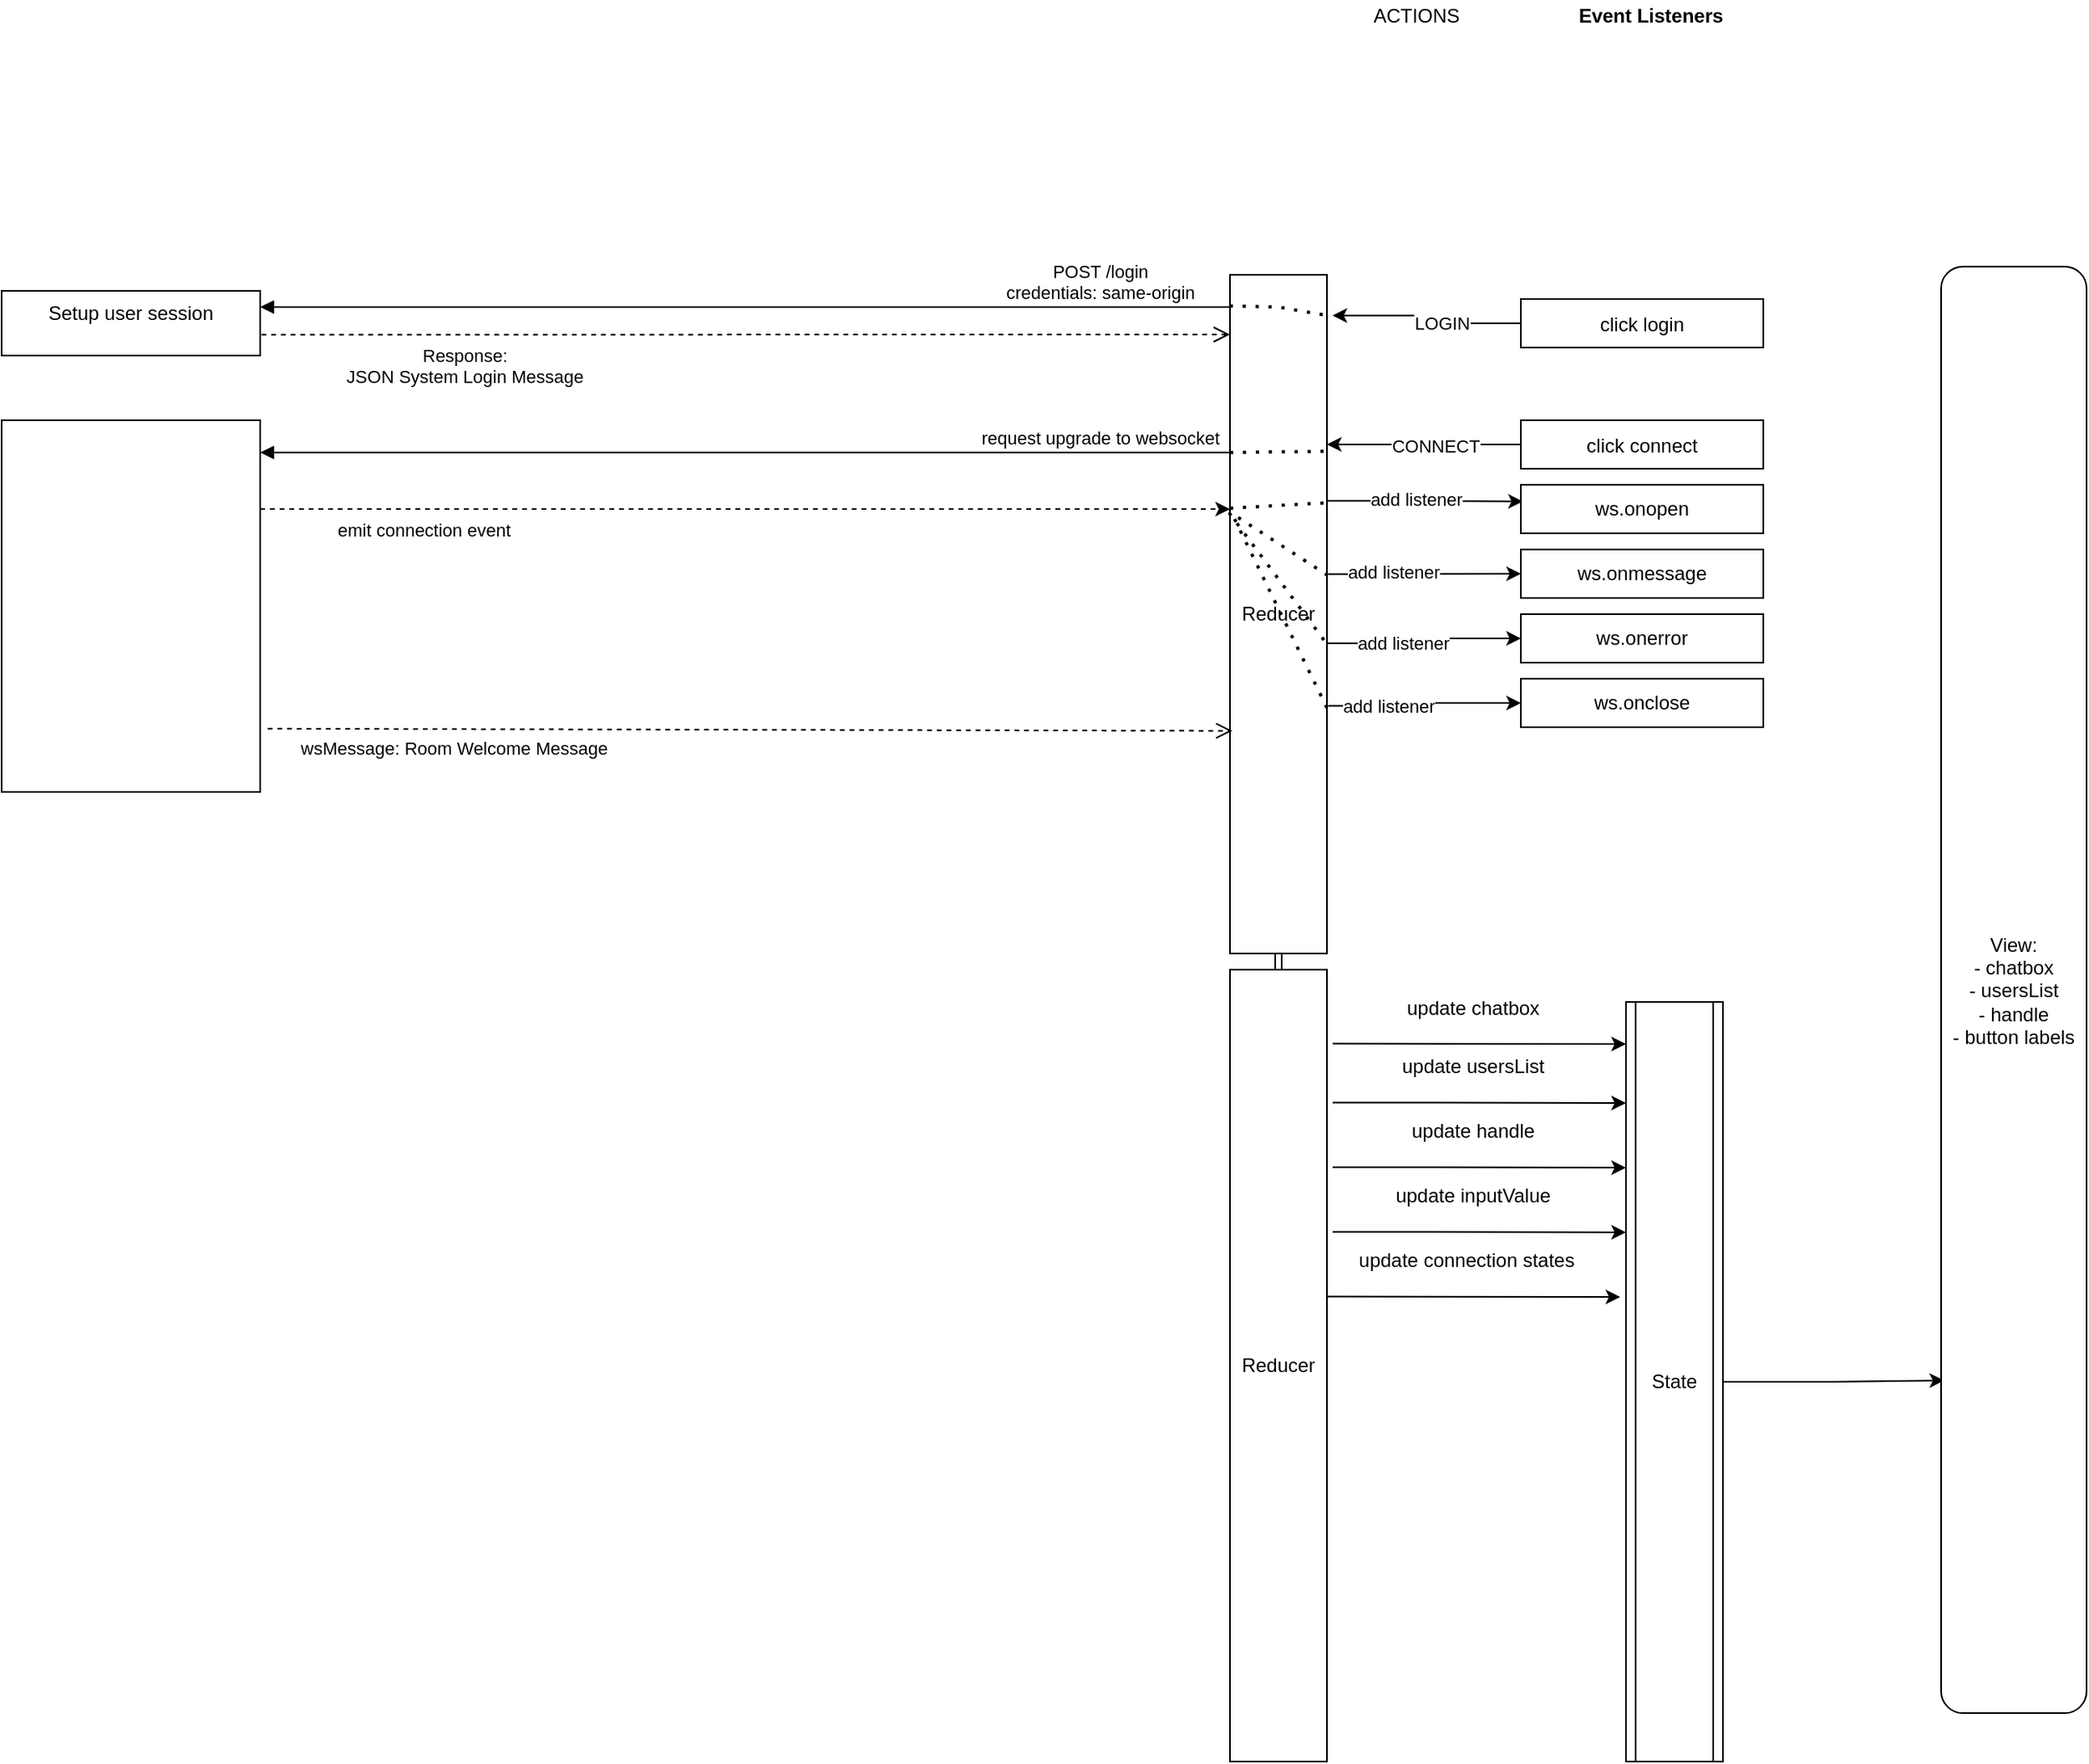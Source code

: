 <mxfile version="17.4.6" type="device"><diagram id="kgpKYQtTHZ0yAKxKKP6v" name="Page-1"><mxGraphModel dx="2907" dy="1118" grid="1" gridSize="10" guides="1" tooltips="1" connect="1" arrows="1" fold="1" page="1" pageScale="1" pageWidth="850" pageHeight="1100" math="0" shadow="0"><root><mxCell id="0"/><mxCell id="1" parent="0"/><mxCell id="3nuBFxr9cyL0pnOWT2aG-8" value="POST /login&#xA;credentials: same-origin" style="verticalAlign=bottom;endArrow=block;shadow=0;strokeWidth=1;" parent="1" target="3nuBFxr9cyL0pnOWT2aG-2" edge="1"><mxGeometry x="-0.733" relative="1" as="geometry"><mxPoint x="290" y="200" as="sourcePoint"/><mxPoint x="-330" y="222" as="targetPoint"/><mxPoint as="offset"/></mxGeometry></mxCell><mxCell id="3nuBFxr9cyL0pnOWT2aG-10" value="Response:&#xA;JSON System Login Message&#xA;" style="verticalAlign=top;endArrow=open;dashed=1;endSize=8;exitX=1.005;exitY=0.678;shadow=0;strokeWidth=1;exitDx=0;exitDy=0;exitPerimeter=0;" parent="1" source="3nuBFxr9cyL0pnOWT2aG-2" edge="1"><mxGeometry x="-0.58" relative="1" as="geometry"><mxPoint x="290" y="217" as="targetPoint"/><mxPoint as="offset"/></mxGeometry></mxCell><mxCell id="-2dOKnPyDEO9_gDg9Uiv-86" style="edgeStyle=orthogonalEdgeStyle;rounded=0;orthogonalLoop=1;jettySize=auto;html=1;entryX=0.021;entryY=0.77;entryDx=0;entryDy=0;entryPerimeter=0;" edge="1" parent="1" source="-2dOKnPyDEO9_gDg9Uiv-8" target="-2dOKnPyDEO9_gDg9Uiv-30"><mxGeometry relative="1" as="geometry"/></mxCell><mxCell id="-2dOKnPyDEO9_gDg9Uiv-8" value="State" style="shape=process;whiteSpace=wrap;html=1;backgroundOutline=1;rounded=0;shadow=0;strokeWidth=1;" vertex="1" parent="1"><mxGeometry x="535" y="630" width="60" height="470" as="geometry"/></mxCell><mxCell id="-2dOKnPyDEO9_gDg9Uiv-46" value="" style="edgeStyle=orthogonalEdgeStyle;rounded=0;orthogonalLoop=1;jettySize=auto;html=1;entryX=0.008;entryY=0.342;entryDx=0;entryDy=0;entryPerimeter=0;exitX=1.008;exitY=0.333;exitDx=0;exitDy=0;exitPerimeter=0;" edge="1" parent="1" source="-2dOKnPyDEO9_gDg9Uiv-16" target="-2dOKnPyDEO9_gDg9Uiv-45"><mxGeometry relative="1" as="geometry"><mxPoint x="350" y="330" as="sourcePoint"/><mxPoint x="480" y="330" as="targetPoint"/></mxGeometry></mxCell><mxCell id="-2dOKnPyDEO9_gDg9Uiv-51" value="add listener" style="edgeLabel;html=1;align=center;verticalAlign=middle;resizable=0;points=[];" vertex="1" connectable="0" parent="-2dOKnPyDEO9_gDg9Uiv-46"><mxGeometry x="-0.246" y="1" relative="1" as="geometry"><mxPoint x="9" as="offset"/></mxGeometry></mxCell><mxCell id="-2dOKnPyDEO9_gDg9Uiv-57" value="" style="edgeStyle=orthogonalEdgeStyle;rounded=0;orthogonalLoop=1;jettySize=auto;html=1;exitX=1.012;exitY=0.441;exitDx=0;exitDy=0;exitPerimeter=0;" edge="1" parent="1" source="-2dOKnPyDEO9_gDg9Uiv-16" target="-2dOKnPyDEO9_gDg9Uiv-56"><mxGeometry relative="1" as="geometry"/></mxCell><mxCell id="-2dOKnPyDEO9_gDg9Uiv-62" value="add listener" style="edgeLabel;html=1;align=center;verticalAlign=middle;resizable=0;points=[];" vertex="1" connectable="0" parent="-2dOKnPyDEO9_gDg9Uiv-57"><mxGeometry x="-0.331" y="1" relative="1" as="geometry"><mxPoint as="offset"/></mxGeometry></mxCell><mxCell id="-2dOKnPyDEO9_gDg9Uiv-59" value="" style="edgeStyle=orthogonalEdgeStyle;rounded=0;orthogonalLoop=1;jettySize=auto;html=1;exitX=0.988;exitY=0.543;exitDx=0;exitDy=0;exitPerimeter=0;" edge="1" parent="1" source="-2dOKnPyDEO9_gDg9Uiv-16" target="-2dOKnPyDEO9_gDg9Uiv-58"><mxGeometry relative="1" as="geometry"/></mxCell><mxCell id="-2dOKnPyDEO9_gDg9Uiv-63" value="add listener" style="edgeLabel;html=1;align=center;verticalAlign=middle;resizable=0;points=[];" vertex="1" connectable="0" parent="-2dOKnPyDEO9_gDg9Uiv-59"><mxGeometry x="-0.23" relative="1" as="geometry"><mxPoint as="offset"/></mxGeometry></mxCell><mxCell id="-2dOKnPyDEO9_gDg9Uiv-61" value="" style="edgeStyle=orthogonalEdgeStyle;rounded=0;orthogonalLoop=1;jettySize=auto;html=1;exitX=1.012;exitY=0.635;exitDx=0;exitDy=0;exitPerimeter=0;" edge="1" parent="1" source="-2dOKnPyDEO9_gDg9Uiv-16" target="-2dOKnPyDEO9_gDg9Uiv-60"><mxGeometry relative="1" as="geometry"/></mxCell><mxCell id="-2dOKnPyDEO9_gDg9Uiv-64" value="add listener" style="edgeLabel;html=1;align=center;verticalAlign=middle;resizable=0;points=[];" vertex="1" connectable="0" parent="-2dOKnPyDEO9_gDg9Uiv-61"><mxGeometry x="-0.384" relative="1" as="geometry"><mxPoint as="offset"/></mxGeometry></mxCell><mxCell id="-2dOKnPyDEO9_gDg9Uiv-16" value="Reducer" style="whiteSpace=wrap;html=1;rounded=0;shadow=0;strokeWidth=1;" vertex="1" parent="1"><mxGeometry x="290" y="180" width="60" height="420" as="geometry"/></mxCell><mxCell id="-2dOKnPyDEO9_gDg9Uiv-18" value="" style="edgeStyle=orthogonalEdgeStyle;rounded=0;orthogonalLoop=1;jettySize=auto;html=1;entryX=1.058;entryY=0.06;entryDx=0;entryDy=0;entryPerimeter=0;" edge="1" parent="1" source="3nuBFxr9cyL0pnOWT2aG-6" target="-2dOKnPyDEO9_gDg9Uiv-16"><mxGeometry relative="1" as="geometry"/></mxCell><mxCell id="-2dOKnPyDEO9_gDg9Uiv-53" value="LOGIN" style="edgeLabel;html=1;align=center;verticalAlign=middle;resizable=0;points=[];" vertex="1" connectable="0" parent="-2dOKnPyDEO9_gDg9Uiv-18"><mxGeometry x="-0.184" relative="1" as="geometry"><mxPoint as="offset"/></mxGeometry></mxCell><mxCell id="-2dOKnPyDEO9_gDg9Uiv-22" value="&lt;div&gt;ACTIONS&lt;/div&gt;" style="text;html=1;align=center;verticalAlign=middle;resizable=0;points=[];autosize=1;strokeColor=none;fillColor=none;" vertex="1" parent="1"><mxGeometry x="370" y="10" width="70" height="20" as="geometry"/></mxCell><mxCell id="-2dOKnPyDEO9_gDg9Uiv-23" value="" style="endArrow=classic;html=1;rounded=0;entryX=0;entryY=0.25;entryDx=0;entryDy=0;exitX=1.059;exitY=0.28;exitDx=0;exitDy=0;exitPerimeter=0;" edge="1" parent="1"><mxGeometry width="50" height="50" relative="1" as="geometry"><mxPoint x="353.54" y="655.73" as="sourcePoint"/><mxPoint x="535" y="656.03" as="targetPoint"/></mxGeometry></mxCell><mxCell id="-2dOKnPyDEO9_gDg9Uiv-24" value="update chatbox" style="text;html=1;align=center;verticalAlign=middle;resizable=0;points=[];autosize=1;strokeColor=none;fillColor=none;" vertex="1" parent="1"><mxGeometry x="395" y="623.53" width="90" height="20" as="geometry"/></mxCell><mxCell id="-2dOKnPyDEO9_gDg9Uiv-30" value="&lt;div&gt;View:&lt;/div&gt;&lt;div&gt;- chatbox&lt;/div&gt;&lt;div&gt;- usersList&lt;/div&gt;&lt;div&gt;- handle&lt;/div&gt;&lt;div&gt;- button labels&lt;/div&gt;" style="rounded=1;whiteSpace=wrap;html=1;" vertex="1" parent="1"><mxGeometry x="730" y="175" width="90" height="895" as="geometry"/></mxCell><mxCell id="3nuBFxr9cyL0pnOWT2aG-6" value="click login" style="points=[];perimeter=orthogonalPerimeter;rounded=0;shadow=0;strokeWidth=1;" parent="1" vertex="1"><mxGeometry x="470" y="195" width="150" height="30" as="geometry"/></mxCell><mxCell id="-2dOKnPyDEO9_gDg9Uiv-35" value="&lt;b&gt;Event Listeners&lt;br&gt;&lt;/b&gt;" style="text;html=1;align=center;verticalAlign=middle;resizable=0;points=[];autosize=1;strokeColor=none;fillColor=none;" vertex="1" parent="1"><mxGeometry x="500" y="10" width="100" height="20" as="geometry"/></mxCell><mxCell id="3nuBFxr9cyL0pnOWT2aG-2" value="Setup user session&#xA;" style="points=[];perimeter=orthogonalPerimeter;rounded=0;shadow=0;strokeWidth=1;" parent="1" vertex="1"><mxGeometry x="-470" y="190" width="160" height="40" as="geometry"/></mxCell><mxCell id="-2dOKnPyDEO9_gDg9Uiv-36" value="request upgrade to websocket " style="verticalAlign=bottom;endArrow=block;shadow=0;strokeWidth=1;" edge="1" parent="1"><mxGeometry x="-0.733" relative="1" as="geometry"><mxPoint x="290.0" y="290" as="sourcePoint"/><mxPoint x="-310" y="290" as="targetPoint"/><mxPoint as="offset"/></mxGeometry></mxCell><mxCell id="-2dOKnPyDEO9_gDg9Uiv-37" value="wsMessage: Room Welcome Message" style="verticalAlign=top;endArrow=open;dashed=1;endSize=8;exitX=1.029;exitY=0.83;shadow=0;strokeWidth=1;exitDx=0;exitDy=0;exitPerimeter=0;entryX=0.025;entryY=0.672;entryDx=0;entryDy=0;entryPerimeter=0;" edge="1" parent="1" source="-2dOKnPyDEO9_gDg9Uiv-47" target="-2dOKnPyDEO9_gDg9Uiv-16"><mxGeometry x="-0.613" y="1" relative="1" as="geometry"><mxPoint x="290" y="360" as="targetPoint"/><mxPoint x="-309.2" y="307.12" as="sourcePoint"/><mxPoint as="offset"/></mxGeometry></mxCell><mxCell id="-2dOKnPyDEO9_gDg9Uiv-44" value="" style="edgeStyle=orthogonalEdgeStyle;rounded=0;orthogonalLoop=1;jettySize=auto;html=1;" edge="1" parent="1" source="-2dOKnPyDEO9_gDg9Uiv-40"><mxGeometry relative="1" as="geometry"><mxPoint x="350" y="285" as="targetPoint"/></mxGeometry></mxCell><mxCell id="-2dOKnPyDEO9_gDg9Uiv-52" value="CONNECT" style="edgeLabel;html=1;align=center;verticalAlign=middle;resizable=0;points=[];" vertex="1" connectable="0" parent="-2dOKnPyDEO9_gDg9Uiv-44"><mxGeometry x="-0.117" y="1" relative="1" as="geometry"><mxPoint as="offset"/></mxGeometry></mxCell><mxCell id="-2dOKnPyDEO9_gDg9Uiv-40" value="click connect" style="points=[];perimeter=orthogonalPerimeter;rounded=0;shadow=0;strokeWidth=1;" vertex="1" parent="1"><mxGeometry x="470" y="270" width="150" height="30" as="geometry"/></mxCell><mxCell id="-2dOKnPyDEO9_gDg9Uiv-42" value="" style="endArrow=none;dashed=1;html=1;dashPattern=1 3;strokeWidth=2;rounded=0;entryX=0.999;entryY=0.06;entryDx=0;entryDy=0;exitX=-0.003;exitY=0.046;exitDx=0;exitDy=0;exitPerimeter=0;entryPerimeter=0;" edge="1" parent="1" source="-2dOKnPyDEO9_gDg9Uiv-16" target="-2dOKnPyDEO9_gDg9Uiv-16"><mxGeometry width="50" height="50" relative="1" as="geometry"><mxPoint x="310" y="250" as="sourcePoint"/><mxPoint x="360" y="200" as="targetPoint"/><Array as="points"><mxPoint x="320" y="200"/></Array></mxGeometry></mxCell><mxCell id="-2dOKnPyDEO9_gDg9Uiv-43" value="" style="endArrow=none;dashed=1;html=1;dashPattern=1 3;strokeWidth=2;rounded=0;entryX=1.002;entryY=0.26;entryDx=0;entryDy=0;entryPerimeter=0;" edge="1" parent="1" target="-2dOKnPyDEO9_gDg9Uiv-16"><mxGeometry width="50" height="50" relative="1" as="geometry"><mxPoint x="290" y="290" as="sourcePoint"/><mxPoint x="400" y="300" as="targetPoint"/></mxGeometry></mxCell><mxCell id="-2dOKnPyDEO9_gDg9Uiv-45" value="ws.onopen" style="whiteSpace=wrap;html=1;rounded=0;shadow=0;strokeWidth=1;" vertex="1" parent="1"><mxGeometry x="470" y="310" width="150" height="30" as="geometry"/></mxCell><mxCell id="-2dOKnPyDEO9_gDg9Uiv-48" style="edgeStyle=orthogonalEdgeStyle;rounded=0;orthogonalLoop=1;jettySize=auto;html=1;dashed=1;" edge="1" parent="1" source="-2dOKnPyDEO9_gDg9Uiv-47"><mxGeometry relative="1" as="geometry"><mxPoint x="290" y="325" as="targetPoint"/><Array as="points"><mxPoint x="-130" y="325"/><mxPoint x="-130" y="325"/></Array></mxGeometry></mxCell><mxCell id="-2dOKnPyDEO9_gDg9Uiv-50" value="&lt;div&gt;emit connection event&lt;/div&gt;" style="edgeLabel;html=1;align=center;verticalAlign=top;resizable=0;points=[];" vertex="1" connectable="0" parent="-2dOKnPyDEO9_gDg9Uiv-48"><mxGeometry x="-0.237" y="-3" relative="1" as="geometry"><mxPoint x="-128" y="-3" as="offset"/></mxGeometry></mxCell><mxCell id="-2dOKnPyDEO9_gDg9Uiv-47" value="" style="rounded=0;whiteSpace=wrap;html=1;" vertex="1" parent="1"><mxGeometry x="-470" y="270" width="160" height="230" as="geometry"/></mxCell><mxCell id="-2dOKnPyDEO9_gDg9Uiv-54" value="" style="endArrow=none;dashed=1;html=1;dashPattern=1 3;strokeWidth=2;rounded=0;entryX=0.992;entryY=0.336;entryDx=0;entryDy=0;entryPerimeter=0;exitX=0;exitY=0.344;exitDx=0;exitDy=0;exitPerimeter=0;" edge="1" parent="1" source="-2dOKnPyDEO9_gDg9Uiv-16" target="-2dOKnPyDEO9_gDg9Uiv-16"><mxGeometry width="50" height="50" relative="1" as="geometry"><mxPoint x="320" y="380" as="sourcePoint"/><mxPoint x="370" y="330" as="targetPoint"/></mxGeometry></mxCell><mxCell id="-2dOKnPyDEO9_gDg9Uiv-56" value="ws.onmessage" style="whiteSpace=wrap;html=1;rounded=0;shadow=0;strokeWidth=1;" vertex="1" parent="1"><mxGeometry x="470" y="350" width="150" height="30" as="geometry"/></mxCell><mxCell id="-2dOKnPyDEO9_gDg9Uiv-58" value="ws.onerror" style="whiteSpace=wrap;html=1;rounded=0;shadow=0;strokeWidth=1;" vertex="1" parent="1"><mxGeometry x="470" y="390" width="150" height="30" as="geometry"/></mxCell><mxCell id="-2dOKnPyDEO9_gDg9Uiv-60" value="ws.onclose" style="whiteSpace=wrap;html=1;rounded=0;shadow=0;strokeWidth=1;" vertex="1" parent="1"><mxGeometry x="470" y="430" width="150" height="30" as="geometry"/></mxCell><mxCell id="-2dOKnPyDEO9_gDg9Uiv-65" value="" style="endArrow=none;dashed=1;html=1;dashPattern=1 3;strokeWidth=2;rounded=0;entryX=-0.008;entryY=0.349;entryDx=0;entryDy=0;entryPerimeter=0;exitX=1.008;exitY=0.443;exitDx=0;exitDy=0;exitPerimeter=0;" edge="1" parent="1" source="-2dOKnPyDEO9_gDg9Uiv-16" target="-2dOKnPyDEO9_gDg9Uiv-16"><mxGeometry width="50" height="50" relative="1" as="geometry"><mxPoint x="340" y="440" as="sourcePoint"/><mxPoint x="400" y="370" as="targetPoint"/></mxGeometry></mxCell><mxCell id="-2dOKnPyDEO9_gDg9Uiv-66" value="" style="endArrow=none;dashed=1;html=1;dashPattern=1 3;strokeWidth=2;rounded=0;entryX=1;entryY=0.544;entryDx=0;entryDy=0;entryPerimeter=0;exitX=-0.008;exitY=0.351;exitDx=0;exitDy=0;exitPerimeter=0;" edge="1" parent="1" source="-2dOKnPyDEO9_gDg9Uiv-16" target="-2dOKnPyDEO9_gDg9Uiv-16"><mxGeometry width="50" height="50" relative="1" as="geometry"><mxPoint x="340" y="440" as="sourcePoint"/><mxPoint x="390" y="390" as="targetPoint"/></mxGeometry></mxCell><mxCell id="-2dOKnPyDEO9_gDg9Uiv-67" value="" style="endArrow=none;dashed=1;html=1;dashPattern=1 3;strokeWidth=2;rounded=0;entryX=0;entryY=0.346;entryDx=0;entryDy=0;entryPerimeter=0;exitX=1;exitY=0.638;exitDx=0;exitDy=0;exitPerimeter=0;" edge="1" parent="1" source="-2dOKnPyDEO9_gDg9Uiv-16" target="-2dOKnPyDEO9_gDg9Uiv-16"><mxGeometry width="50" height="50" relative="1" as="geometry"><mxPoint x="390" y="480" as="sourcePoint"/><mxPoint x="390" y="390" as="targetPoint"/></mxGeometry></mxCell><mxCell id="-2dOKnPyDEO9_gDg9Uiv-69" value="Reducer" style="whiteSpace=wrap;html=1;rounded=0;shadow=0;strokeWidth=1;" vertex="1" parent="1"><mxGeometry x="290" y="610" width="60" height="490" as="geometry"/></mxCell><mxCell id="-2dOKnPyDEO9_gDg9Uiv-71" value="" style="shape=link;html=1;rounded=0;exitX=0.5;exitY=1;exitDx=0;exitDy=0;entryX=0.5;entryY=0;entryDx=0;entryDy=0;" edge="1" parent="1" source="-2dOKnPyDEO9_gDg9Uiv-16" target="-2dOKnPyDEO9_gDg9Uiv-69"><mxGeometry width="100" relative="1" as="geometry"><mxPoint x="200" y="680" as="sourcePoint"/><mxPoint x="300" y="680" as="targetPoint"/></mxGeometry></mxCell><mxCell id="-2dOKnPyDEO9_gDg9Uiv-72" value="" style="endArrow=classic;html=1;rounded=0;entryX=0;entryY=0.25;entryDx=0;entryDy=0;exitX=1.059;exitY=0.28;exitDx=0;exitDy=0;exitPerimeter=0;" edge="1" parent="1"><mxGeometry width="50" height="50" relative="1" as="geometry"><mxPoint x="350.0" y="812.2" as="sourcePoint"/><mxPoint x="531.46" y="812.5" as="targetPoint"/></mxGeometry></mxCell><mxCell id="-2dOKnPyDEO9_gDg9Uiv-73" value="update connection states" style="text;html=1;align=center;verticalAlign=middle;resizable=0;points=[];autosize=1;strokeColor=none;fillColor=none;" vertex="1" parent="1"><mxGeometry x="371.46" y="780" width="130" height="20" as="geometry"/></mxCell><mxCell id="-2dOKnPyDEO9_gDg9Uiv-80" value="" style="endArrow=classic;html=1;rounded=0;entryX=0;entryY=0.25;entryDx=0;entryDy=0;exitX=1.059;exitY=0.28;exitDx=0;exitDy=0;exitPerimeter=0;" edge="1" parent="1"><mxGeometry width="50" height="50" relative="1" as="geometry"><mxPoint x="353.54" y="692.2" as="sourcePoint"/><mxPoint x="535" y="692.5" as="targetPoint"/></mxGeometry></mxCell><mxCell id="-2dOKnPyDEO9_gDg9Uiv-81" value="update usersList" style="text;html=1;align=center;verticalAlign=middle;resizable=0;points=[];autosize=1;strokeColor=none;fillColor=none;" vertex="1" parent="1"><mxGeometry x="395" y="660" width="90" height="20" as="geometry"/></mxCell><mxCell id="-2dOKnPyDEO9_gDg9Uiv-82" value="" style="endArrow=classic;html=1;rounded=0;entryX=0;entryY=0.25;entryDx=0;entryDy=0;exitX=1.059;exitY=0.28;exitDx=0;exitDy=0;exitPerimeter=0;" edge="1" parent="1"><mxGeometry width="50" height="50" relative="1" as="geometry"><mxPoint x="353.54" y="732.2" as="sourcePoint"/><mxPoint x="535" y="732.5" as="targetPoint"/></mxGeometry></mxCell><mxCell id="-2dOKnPyDEO9_gDg9Uiv-83" value="update handle" style="text;html=1;align=center;verticalAlign=middle;resizable=0;points=[];autosize=1;strokeColor=none;fillColor=none;" vertex="1" parent="1"><mxGeometry x="400" y="700" width="80" height="20" as="geometry"/></mxCell><mxCell id="-2dOKnPyDEO9_gDg9Uiv-84" value="" style="endArrow=classic;html=1;rounded=0;entryX=0;entryY=0.25;entryDx=0;entryDy=0;exitX=1.059;exitY=0.28;exitDx=0;exitDy=0;exitPerimeter=0;" edge="1" parent="1"><mxGeometry width="50" height="50" relative="1" as="geometry"><mxPoint x="353.54" y="772.2" as="sourcePoint"/><mxPoint x="535" y="772.5" as="targetPoint"/></mxGeometry></mxCell><mxCell id="-2dOKnPyDEO9_gDg9Uiv-85" value="update inputValue" style="text;html=1;align=center;verticalAlign=middle;resizable=0;points=[];autosize=1;strokeColor=none;fillColor=none;" vertex="1" parent="1"><mxGeometry x="390" y="740" width="100" height="20" as="geometry"/></mxCell></root></mxGraphModel></diagram></mxfile>